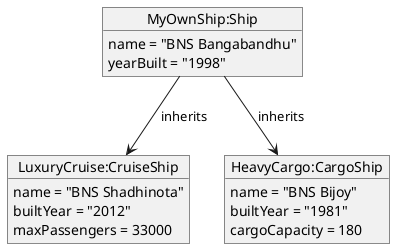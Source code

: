 @startuml

object "MyOwnShip:Ship" as s1 {
    name = "BNS Bangabandhu"
    yearBuilt = "1998"
}

object "LuxuryCruise:CruiseShip" as cs1 {
    name = "BNS Shadhinota"
    builtYear = "2012"
    maxPassengers = 33000
}

object "HeavyCargo:CargoShip" as crs1 {
    name = "BNS Bijoy"
    builtYear = "1981"
    cargoCapacity = 180
}

s1 --> cs1 : inherits
s1 --> crs1 : inherits

@enduml
